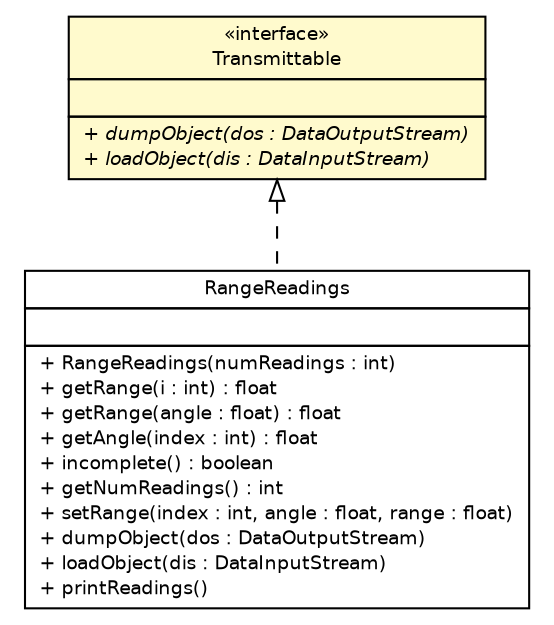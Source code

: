 #!/usr/local/bin/dot
#
# Class diagram 
# Generated by UMLGraph version R5_6-24-gf6e263 (http://www.umlgraph.org/)
#

digraph G {
	edge [fontname="Helvetica",fontsize=10,labelfontname="Helvetica",labelfontsize=10];
	node [fontname="Helvetica",fontsize=10,shape=plaintext];
	nodesep=0.25;
	ranksep=0.5;
	// lejos.robotics.RangeReadings
	c12477 [label=<<table title="lejos.robotics.RangeReadings" border="0" cellborder="1" cellspacing="0" cellpadding="2" port="p" href="./RangeReadings.html">
		<tr><td><table border="0" cellspacing="0" cellpadding="1">
<tr><td align="center" balign="center"> RangeReadings </td></tr>
		</table></td></tr>
		<tr><td><table border="0" cellspacing="0" cellpadding="1">
<tr><td align="left" balign="left">  </td></tr>
		</table></td></tr>
		<tr><td><table border="0" cellspacing="0" cellpadding="1">
<tr><td align="left" balign="left"> + RangeReadings(numReadings : int) </td></tr>
<tr><td align="left" balign="left"> + getRange(i : int) : float </td></tr>
<tr><td align="left" balign="left"> + getRange(angle : float) : float </td></tr>
<tr><td align="left" balign="left"> + getAngle(index : int) : float </td></tr>
<tr><td align="left" balign="left"> + incomplete() : boolean </td></tr>
<tr><td align="left" balign="left"> + getNumReadings() : int </td></tr>
<tr><td align="left" balign="left"> + setRange(index : int, angle : float, range : float) </td></tr>
<tr><td align="left" balign="left"> + dumpObject(dos : DataOutputStream) </td></tr>
<tr><td align="left" balign="left"> + loadObject(dis : DataInputStream) </td></tr>
<tr><td align="left" balign="left"> + printReadings() </td></tr>
		</table></td></tr>
		</table>>, URL="./RangeReadings.html", fontname="Helvetica", fontcolor="black", fontsize=9.0];
	// lejos.robotics.Transmittable
	c12484 [label=<<table title="lejos.robotics.Transmittable" border="0" cellborder="1" cellspacing="0" cellpadding="2" port="p" bgcolor="lemonChiffon" href="./Transmittable.html">
		<tr><td><table border="0" cellspacing="0" cellpadding="1">
<tr><td align="center" balign="center"> &#171;interface&#187; </td></tr>
<tr><td align="center" balign="center"> Transmittable </td></tr>
		</table></td></tr>
		<tr><td><table border="0" cellspacing="0" cellpadding="1">
<tr><td align="left" balign="left">  </td></tr>
		</table></td></tr>
		<tr><td><table border="0" cellspacing="0" cellpadding="1">
<tr><td align="left" balign="left"><font face="Helvetica-Oblique" point-size="9.0"> + dumpObject(dos : DataOutputStream) </font></td></tr>
<tr><td align="left" balign="left"><font face="Helvetica-Oblique" point-size="9.0"> + loadObject(dis : DataInputStream) </font></td></tr>
		</table></td></tr>
		</table>>, URL="./Transmittable.html", fontname="Helvetica", fontcolor="black", fontsize=9.0];
	//lejos.robotics.RangeReadings implements lejos.robotics.Transmittable
	c12484:p -> c12477:p [dir=back,arrowtail=empty,style=dashed];
}

